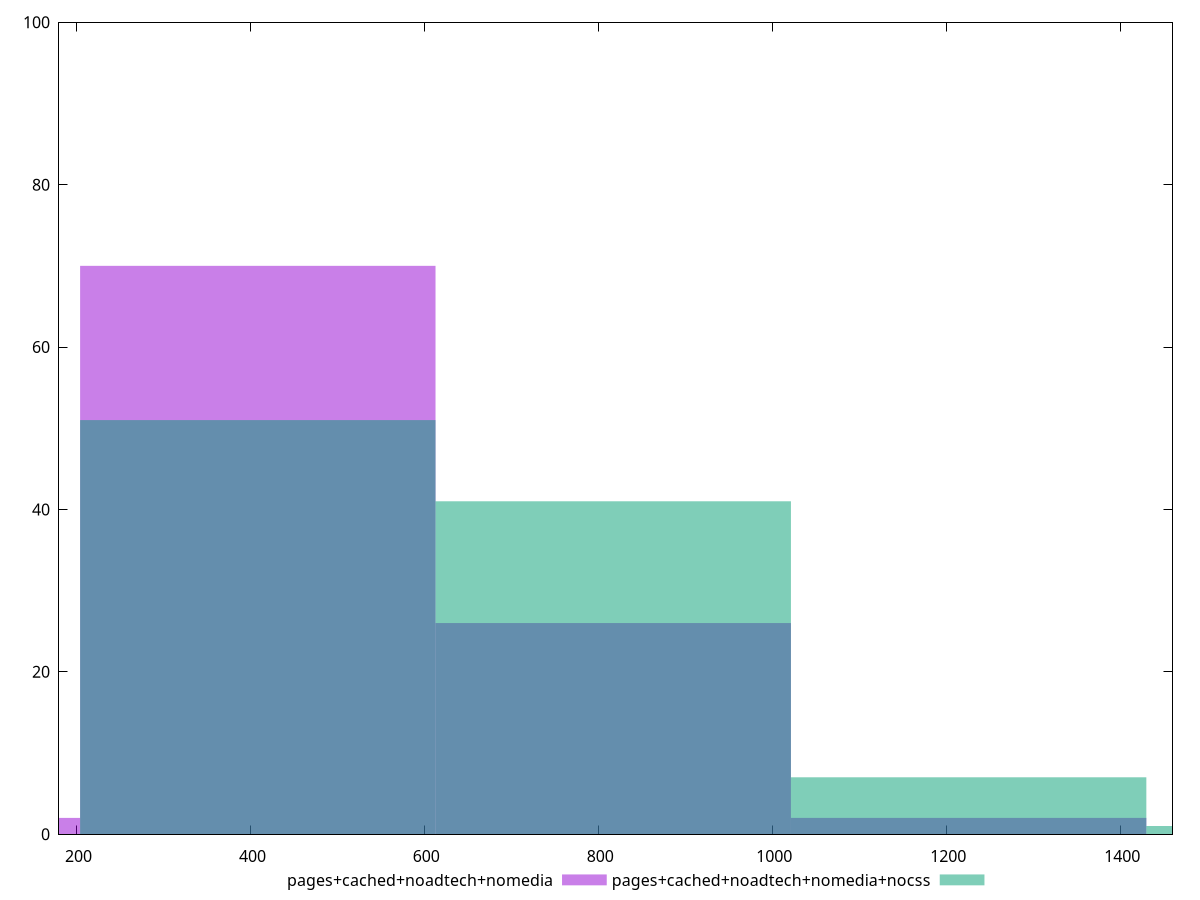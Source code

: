 reset

$pagesCachedNoadtechNomedia <<EOF
817.1002648725281 26
408.55013243626405 70
1225.6503973087922 2
0 2
EOF

$pagesCachedNoadtechNomediaNocss <<EOF
1225.6503973087922 7
817.1002648725281 41
408.55013243626405 51
1634.2005297450562 1
EOF

set key outside below
set boxwidth 408.55013243626405
set xrange [180:1460]
set yrange [0:100]
set trange [0:100]
set style fill transparent solid 0.5 noborder
set terminal svg size 640, 500 enhanced background rgb 'white'
set output "report_00013_2021-02-09T12-04-24.940Z/uses-http2/comparison/histogram/3_vs_4.svg"

plot $pagesCachedNoadtechNomedia title "pages+cached+noadtech+nomedia" with boxes, \
     $pagesCachedNoadtechNomediaNocss title "pages+cached+noadtech+nomedia+nocss" with boxes

reset
